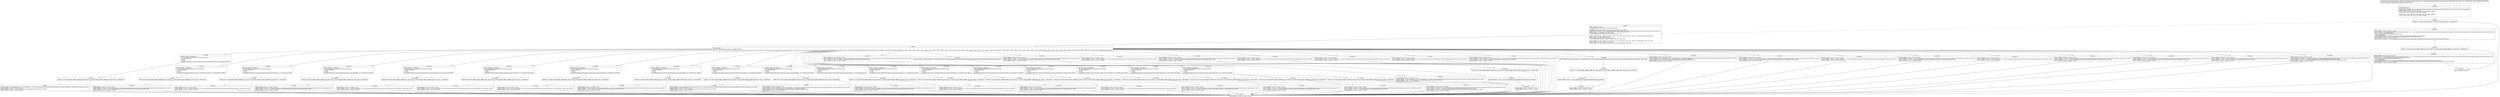 digraph "CFG forcom.google.android.gms.internal.measurement.zzgm.hashCode(Ljava\/lang\/Object;)I" {
Node_0 [shape=record,label="{0\:\ 0x0000|MTH_ENTER_BLOCK\l|0x0000: IGET  (r0 I:int[]) = (r8 I:com.google.android.gms.internal.measurement.zzgm) com.google.android.gms.internal.measurement.zzgm.zzakj int[] \l0x0002: ARRAY_LENGTH  (r0 I:int) = (r0 I:?[]) \l0x0003: CONST  (r1 I:?[int, float, boolean, short, byte, char, OBJECT, ARRAY]) = \l  (0 ?[int, float, boolean, short, byte, char, OBJECT, ARRAY])\l \l0x0004: CONST  (r2 I:?[int, float, boolean, short, byte, char, OBJECT, ARRAY]) = \l  (0 ?[int, float, boolean, short, byte, char, OBJECT, ARRAY])\l \l}"];
Node_1 [shape=record,label="{1\:\ 0x0005|0x0005: IF  (r1 I:?[int, byte, short, char]) \>= (r0 I:?[int, byte, short, char])  \-\> B:86:0x0253 \l}"];
Node_2 [shape=record,label="{2\:\ 0x0007|0x0007: INVOKE  (r3 I:int) = \l  (r8 I:com.google.android.gms.internal.measurement.zzgm)\l  (r1 I:int)\l com.google.android.gms.internal.measurement.zzgm.zzca(int):int type: DIRECT \l0x000b: IGET  (r4 I:int[]) = (r8 I:com.google.android.gms.internal.measurement.zzgm) com.google.android.gms.internal.measurement.zzgm.zzakj int[] \l0x000d: AGET  (r4 I:?[int, float]) = (r4 I:?[int, float][]), (r1 I:?[int, short, byte, char]) \l0x000f: CONST  (r5 I:?[int, float, short, byte, char]) = \l  (1048575(0xfffff, float:1.469367E\-39) ?[int, float, short, byte, char])\l \l0x0012: ARITH  (r5 I:?[int, boolean, short, byte, char]) = (r5 I:?[int, boolean, short, byte, char]) & (r3 I:?[int, boolean, short, byte, char]) \l0x0013: CAST  (r5 I:long) = (long) (r5 I:int) \l0x0014: CONST  (r7 I:?[int, float, short, byte, char]) = \l  (267386880(0xff00000, float:2.3665827E\-29) ?[int, float, short, byte, char])\l \l0x0016: ARITH  (r3 I:?[int, boolean, short, byte, char]) = (r3 I:?[int, boolean, short, byte, char]) & (r7 I:?[int, boolean, short, byte, char]) \l0x0017: ARITH  (r3 I:int) = (r3 I:int) \>\>\> (20 int) \l0x0019: CONST  (r7 I:?[int, float, short, byte, char]) = (37 ?[int, float, short, byte, char]) \l}"];
Node_3 [shape=record,label="{3\:\ 0x001b|0x001b: SWITCH  \l  (r3 I:?[int, float, boolean, short, byte, char, OBJECT, ARRAY])\l k:[0, 1, 2, 3, 4, 5, 6, 7, 8, 9, 10, 11, 12, 13, 14, 15, 16, 17, 18, 19, 20, 21, 22, 23, 24, 25, 26, 27, 28, 29, 30, 31, 32, 33, 34, 35, 36, 37, 38, 39, 40, 41, 42, 43, 44, 45, 46, 47, 48, 49, 50, 51, 52, 53, 54, 55, 56, 57, 58, 59, 60, 61, 62, 63, 64, 65, 66, 67, 68] t:[0x0240, 0x0234, 0x0228, 0x021c, 0x0214, 0x0208, 0x0200, 0x01f4, 0x01e6, 0x01d8, 0x01cb, 0x01c2, 0x01b9, 0x01b0, 0x01a3, 0x019a, 0x018d, 0x017e, 0x0171, 0x0171, 0x0171, 0x0171, 0x0171, 0x0171, 0x0171, 0x0171, 0x0171, 0x0171, 0x0171, 0x0171, 0x0171, 0x0171, 0x0171, 0x0171, 0x0171, 0x0171, 0x0171, 0x0171, 0x0171, 0x0171, 0x0171, 0x0171, 0x0171, 0x0171, 0x0171, 0x0171, 0x0171, 0x0171, 0x0171, 0x0171, 0x0164, 0x014d, 0x013a, 0x0127, 0x0114, 0x0105, 0x00f2, 0x00e3, 0x00d0, 0x00bb, 0x00a8, 0x0095, 0x0086, 0x0077, 0x0068, 0x0055, 0x0046, 0x0033, 0x0020] \l}"];
Node_5 [shape=record,label="{5\:\ 0x0020|0x0020: INVOKE  (r3 I:boolean) = \l  (r8 I:com.google.android.gms.internal.measurement.zzgm)\l  (r9 I:java.lang.Object)\l  (r4 I:int)\l  (r1 I:int)\l com.google.android.gms.internal.measurement.zzgm.zza(java.lang.Object, int, int):boolean type: DIRECT \l}"];
Node_6 [shape=record,label="{6\:\ 0x0024|0x0024: IF  (r3 I:?[int, boolean, OBJECT, ARRAY, byte, short, char]) == (0 ?[int, boolean, OBJECT, ARRAY, byte, short, char])  \-\> B:85:0x024f \l}"];
Node_7 [shape=record,label="{7\:\ 0x0026|0x0026: INVOKE  (r3 I:java.lang.Object) = (r9 I:java.lang.Object), (r5 I:long) com.google.android.gms.internal.measurement.zzhv.zzp(java.lang.Object, long):java.lang.Object type: STATIC \l0x002a: ARITH  (r2 I:int) = (r2 I:int) * (53 int) \l0x002c: INVOKE  (r3 I:int) = (r3 I:java.lang.Object) java.lang.Object.hashCode():int type: VIRTUAL \l0x0030: ARITH  (r2 I:int) = (r2 I:int) + (r3 I:int) \l}"];
Node_8 [shape=record,label="{8\:\ 0x0033|0x0033: INVOKE  (r3 I:boolean) = \l  (r8 I:com.google.android.gms.internal.measurement.zzgm)\l  (r9 I:java.lang.Object)\l  (r4 I:int)\l  (r1 I:int)\l com.google.android.gms.internal.measurement.zzgm.zza(java.lang.Object, int, int):boolean type: DIRECT \l}"];
Node_9 [shape=record,label="{9\:\ 0x0037|0x0037: IF  (r3 I:?[int, boolean, OBJECT, ARRAY, byte, short, char]) == (0 ?[int, boolean, OBJECT, ARRAY, byte, short, char])  \-\> B:85:0x024f \l}"];
Node_10 [shape=record,label="{10\:\ 0x0039|0x0039: ARITH  (r2 I:int) = (r2 I:int) * (53 int) \l0x003b: INVOKE  (r3 I:long) = (r9 I:java.lang.Object), (r5 I:long) com.google.android.gms.internal.measurement.zzgm.zzi(java.lang.Object, long):long type: STATIC \l0x003f: INVOKE  (r3 I:int) = (r3 I:long) com.google.android.gms.internal.measurement.zzez.zzbx(long):int type: STATIC \l0x0043: ARITH  (r2 I:int) = (r2 I:int) + (r3 I:int) \l}"];
Node_11 [shape=record,label="{11\:\ 0x0046|0x0046: INVOKE  (r3 I:boolean) = \l  (r8 I:com.google.android.gms.internal.measurement.zzgm)\l  (r9 I:java.lang.Object)\l  (r4 I:int)\l  (r1 I:int)\l com.google.android.gms.internal.measurement.zzgm.zza(java.lang.Object, int, int):boolean type: DIRECT \l}"];
Node_12 [shape=record,label="{12\:\ 0x004a|0x004a: IF  (r3 I:?[int, boolean, OBJECT, ARRAY, byte, short, char]) == (0 ?[int, boolean, OBJECT, ARRAY, byte, short, char])  \-\> B:85:0x024f \l}"];
Node_13 [shape=record,label="{13\:\ 0x004c|0x004c: ARITH  (r2 I:int) = (r2 I:int) * (53 int) \l0x004e: INVOKE  (r3 I:int) = (r9 I:java.lang.Object), (r5 I:long) com.google.android.gms.internal.measurement.zzgm.zzh(java.lang.Object, long):int type: STATIC \l0x0052: ARITH  (r2 I:int) = (r2 I:int) + (r3 I:int) \l}"];
Node_14 [shape=record,label="{14\:\ 0x0055|0x0055: INVOKE  (r3 I:boolean) = \l  (r8 I:com.google.android.gms.internal.measurement.zzgm)\l  (r9 I:java.lang.Object)\l  (r4 I:int)\l  (r1 I:int)\l com.google.android.gms.internal.measurement.zzgm.zza(java.lang.Object, int, int):boolean type: DIRECT \l}"];
Node_15 [shape=record,label="{15\:\ 0x0059|0x0059: IF  (r3 I:?[int, boolean, OBJECT, ARRAY, byte, short, char]) == (0 ?[int, boolean, OBJECT, ARRAY, byte, short, char])  \-\> B:85:0x024f \l}"];
Node_16 [shape=record,label="{16\:\ 0x005b|0x005b: ARITH  (r2 I:int) = (r2 I:int) * (53 int) \l0x005d: INVOKE  (r3 I:long) = (r9 I:java.lang.Object), (r5 I:long) com.google.android.gms.internal.measurement.zzgm.zzi(java.lang.Object, long):long type: STATIC \l0x0061: INVOKE  (r3 I:int) = (r3 I:long) com.google.android.gms.internal.measurement.zzez.zzbx(long):int type: STATIC \l0x0065: ARITH  (r2 I:int) = (r2 I:int) + (r3 I:int) \l}"];
Node_17 [shape=record,label="{17\:\ 0x0068|0x0068: INVOKE  (r3 I:boolean) = \l  (r8 I:com.google.android.gms.internal.measurement.zzgm)\l  (r9 I:java.lang.Object)\l  (r4 I:int)\l  (r1 I:int)\l com.google.android.gms.internal.measurement.zzgm.zza(java.lang.Object, int, int):boolean type: DIRECT \l}"];
Node_18 [shape=record,label="{18\:\ 0x006c|0x006c: IF  (r3 I:?[int, boolean, OBJECT, ARRAY, byte, short, char]) == (0 ?[int, boolean, OBJECT, ARRAY, byte, short, char])  \-\> B:85:0x024f \l}"];
Node_19 [shape=record,label="{19\:\ 0x006e|0x006e: ARITH  (r2 I:int) = (r2 I:int) * (53 int) \l0x0070: INVOKE  (r3 I:int) = (r9 I:java.lang.Object), (r5 I:long) com.google.android.gms.internal.measurement.zzgm.zzh(java.lang.Object, long):int type: STATIC \l0x0074: ARITH  (r2 I:int) = (r2 I:int) + (r3 I:int) \l}"];
Node_20 [shape=record,label="{20\:\ 0x0077|0x0077: INVOKE  (r3 I:boolean) = \l  (r8 I:com.google.android.gms.internal.measurement.zzgm)\l  (r9 I:java.lang.Object)\l  (r4 I:int)\l  (r1 I:int)\l com.google.android.gms.internal.measurement.zzgm.zza(java.lang.Object, int, int):boolean type: DIRECT \l}"];
Node_21 [shape=record,label="{21\:\ 0x007b|0x007b: IF  (r3 I:?[int, boolean, OBJECT, ARRAY, byte, short, char]) == (0 ?[int, boolean, OBJECT, ARRAY, byte, short, char])  \-\> B:85:0x024f \l}"];
Node_22 [shape=record,label="{22\:\ 0x007d|0x007d: ARITH  (r2 I:int) = (r2 I:int) * (53 int) \l0x007f: INVOKE  (r3 I:int) = (r9 I:java.lang.Object), (r5 I:long) com.google.android.gms.internal.measurement.zzgm.zzh(java.lang.Object, long):int type: STATIC \l0x0083: ARITH  (r2 I:int) = (r2 I:int) + (r3 I:int) \l}"];
Node_23 [shape=record,label="{23\:\ 0x0086|0x0086: INVOKE  (r3 I:boolean) = \l  (r8 I:com.google.android.gms.internal.measurement.zzgm)\l  (r9 I:java.lang.Object)\l  (r4 I:int)\l  (r1 I:int)\l com.google.android.gms.internal.measurement.zzgm.zza(java.lang.Object, int, int):boolean type: DIRECT \l}"];
Node_24 [shape=record,label="{24\:\ 0x008a|0x008a: IF  (r3 I:?[int, boolean, OBJECT, ARRAY, byte, short, char]) == (0 ?[int, boolean, OBJECT, ARRAY, byte, short, char])  \-\> B:85:0x024f \l}"];
Node_25 [shape=record,label="{25\:\ 0x008c|0x008c: ARITH  (r2 I:int) = (r2 I:int) * (53 int) \l0x008e: INVOKE  (r3 I:int) = (r9 I:java.lang.Object), (r5 I:long) com.google.android.gms.internal.measurement.zzgm.zzh(java.lang.Object, long):int type: STATIC \l0x0092: ARITH  (r2 I:int) = (r2 I:int) + (r3 I:int) \l}"];
Node_26 [shape=record,label="{26\:\ 0x0095|0x0095: INVOKE  (r3 I:boolean) = \l  (r8 I:com.google.android.gms.internal.measurement.zzgm)\l  (r9 I:java.lang.Object)\l  (r4 I:int)\l  (r1 I:int)\l com.google.android.gms.internal.measurement.zzgm.zza(java.lang.Object, int, int):boolean type: DIRECT \l}"];
Node_27 [shape=record,label="{27\:\ 0x0099|0x0099: IF  (r3 I:?[int, boolean, OBJECT, ARRAY, byte, short, char]) == (0 ?[int, boolean, OBJECT, ARRAY, byte, short, char])  \-\> B:85:0x024f \l}"];
Node_28 [shape=record,label="{28\:\ 0x009b|0x009b: ARITH  (r2 I:int) = (r2 I:int) * (53 int) \l0x009d: INVOKE  (r3 I:java.lang.Object) = (r9 I:java.lang.Object), (r5 I:long) com.google.android.gms.internal.measurement.zzhv.zzp(java.lang.Object, long):java.lang.Object type: STATIC \l0x00a1: INVOKE  (r3 I:int) = (r3 I:java.lang.Object) java.lang.Object.hashCode():int type: VIRTUAL \l0x00a5: ARITH  (r2 I:int) = (r2 I:int) + (r3 I:int) \l}"];
Node_29 [shape=record,label="{29\:\ 0x00a8|0x00a8: INVOKE  (r3 I:boolean) = \l  (r8 I:com.google.android.gms.internal.measurement.zzgm)\l  (r9 I:java.lang.Object)\l  (r4 I:int)\l  (r1 I:int)\l com.google.android.gms.internal.measurement.zzgm.zza(java.lang.Object, int, int):boolean type: DIRECT \l}"];
Node_30 [shape=record,label="{30\:\ 0x00ac|0x00ac: IF  (r3 I:?[int, boolean, OBJECT, ARRAY, byte, short, char]) == (0 ?[int, boolean, OBJECT, ARRAY, byte, short, char])  \-\> B:85:0x024f \l}"];
Node_31 [shape=record,label="{31\:\ 0x00ae|0x00ae: INVOKE  (r3 I:java.lang.Object) = (r9 I:java.lang.Object), (r5 I:long) com.google.android.gms.internal.measurement.zzhv.zzp(java.lang.Object, long):java.lang.Object type: STATIC \l0x00b2: ARITH  (r2 I:int) = (r2 I:int) * (53 int) \l0x00b4: INVOKE  (r3 I:int) = (r3 I:java.lang.Object) java.lang.Object.hashCode():int type: VIRTUAL \l0x00b8: ARITH  (r2 I:int) = (r2 I:int) + (r3 I:int) \l}"];
Node_32 [shape=record,label="{32\:\ 0x00bb|0x00bb: INVOKE  (r3 I:boolean) = \l  (r8 I:com.google.android.gms.internal.measurement.zzgm)\l  (r9 I:java.lang.Object)\l  (r4 I:int)\l  (r1 I:int)\l com.google.android.gms.internal.measurement.zzgm.zza(java.lang.Object, int, int):boolean type: DIRECT \l}"];
Node_33 [shape=record,label="{33\:\ 0x00bf|0x00bf: IF  (r3 I:?[int, boolean, OBJECT, ARRAY, byte, short, char]) == (0 ?[int, boolean, OBJECT, ARRAY, byte, short, char])  \-\> B:85:0x024f \l}"];
Node_34 [shape=record,label="{34\:\ 0x00c1|0x00c1: ARITH  (r2 I:int) = (r2 I:int) * (53 int) \l0x00c3: INVOKE  (r3 I:java.lang.Object) = (r9 I:java.lang.Object), (r5 I:long) com.google.android.gms.internal.measurement.zzhv.zzp(java.lang.Object, long):java.lang.Object type: STATIC \l0x00c7: CHECK_CAST  (r3 I:java.lang.String) = (java.lang.String) (r3 I:?[OBJECT, ARRAY]) \l0x00c9: INVOKE  (r3 I:int) = (r3 I:java.lang.String) java.lang.String.hashCode():int type: VIRTUAL \l0x00cd: ARITH  (r2 I:int) = (r2 I:int) + (r3 I:int) \l}"];
Node_35 [shape=record,label="{35\:\ 0x00d0|0x00d0: INVOKE  (r3 I:boolean) = \l  (r8 I:com.google.android.gms.internal.measurement.zzgm)\l  (r9 I:java.lang.Object)\l  (r4 I:int)\l  (r1 I:int)\l com.google.android.gms.internal.measurement.zzgm.zza(java.lang.Object, int, int):boolean type: DIRECT \l}"];
Node_36 [shape=record,label="{36\:\ 0x00d4|0x00d4: IF  (r3 I:?[int, boolean, OBJECT, ARRAY, byte, short, char]) == (0 ?[int, boolean, OBJECT, ARRAY, byte, short, char])  \-\> B:85:0x024f \l}"];
Node_37 [shape=record,label="{37\:\ 0x00d6|0x00d6: ARITH  (r2 I:int) = (r2 I:int) * (53 int) \l0x00d8: INVOKE  (r3 I:boolean) = (r9 I:java.lang.Object), (r5 I:long) com.google.android.gms.internal.measurement.zzgm.zzj(java.lang.Object, long):boolean type: STATIC \l0x00dc: INVOKE  (r3 I:int) = (r3 I:boolean) com.google.android.gms.internal.measurement.zzez.zzs(boolean):int type: STATIC \l0x00e0: ARITH  (r2 I:int) = (r2 I:int) + (r3 I:int) \l}"];
Node_38 [shape=record,label="{38\:\ 0x00e3|0x00e3: INVOKE  (r3 I:boolean) = \l  (r8 I:com.google.android.gms.internal.measurement.zzgm)\l  (r9 I:java.lang.Object)\l  (r4 I:int)\l  (r1 I:int)\l com.google.android.gms.internal.measurement.zzgm.zza(java.lang.Object, int, int):boolean type: DIRECT \l}"];
Node_39 [shape=record,label="{39\:\ 0x00e7|0x00e7: IF  (r3 I:?[int, boolean, OBJECT, ARRAY, byte, short, char]) == (0 ?[int, boolean, OBJECT, ARRAY, byte, short, char])  \-\> B:85:0x024f \l}"];
Node_40 [shape=record,label="{40\:\ 0x00e9|0x00e9: ARITH  (r2 I:int) = (r2 I:int) * (53 int) \l0x00eb: INVOKE  (r3 I:int) = (r9 I:java.lang.Object), (r5 I:long) com.google.android.gms.internal.measurement.zzgm.zzh(java.lang.Object, long):int type: STATIC \l0x00ef: ARITH  (r2 I:int) = (r2 I:int) + (r3 I:int) \l}"];
Node_41 [shape=record,label="{41\:\ 0x00f2|0x00f2: INVOKE  (r3 I:boolean) = \l  (r8 I:com.google.android.gms.internal.measurement.zzgm)\l  (r9 I:java.lang.Object)\l  (r4 I:int)\l  (r1 I:int)\l com.google.android.gms.internal.measurement.zzgm.zza(java.lang.Object, int, int):boolean type: DIRECT \l}"];
Node_42 [shape=record,label="{42\:\ 0x00f6|0x00f6: IF  (r3 I:?[int, boolean, OBJECT, ARRAY, byte, short, char]) == (0 ?[int, boolean, OBJECT, ARRAY, byte, short, char])  \-\> B:85:0x024f \l}"];
Node_43 [shape=record,label="{43\:\ 0x00f8|0x00f8: ARITH  (r2 I:int) = (r2 I:int) * (53 int) \l0x00fa: INVOKE  (r3 I:long) = (r9 I:java.lang.Object), (r5 I:long) com.google.android.gms.internal.measurement.zzgm.zzi(java.lang.Object, long):long type: STATIC \l0x00fe: INVOKE  (r3 I:int) = (r3 I:long) com.google.android.gms.internal.measurement.zzez.zzbx(long):int type: STATIC \l0x0102: ARITH  (r2 I:int) = (r2 I:int) + (r3 I:int) \l}"];
Node_44 [shape=record,label="{44\:\ 0x0105|0x0105: INVOKE  (r3 I:boolean) = \l  (r8 I:com.google.android.gms.internal.measurement.zzgm)\l  (r9 I:java.lang.Object)\l  (r4 I:int)\l  (r1 I:int)\l com.google.android.gms.internal.measurement.zzgm.zza(java.lang.Object, int, int):boolean type: DIRECT \l}"];
Node_45 [shape=record,label="{45\:\ 0x0109|0x0109: IF  (r3 I:?[int, boolean, OBJECT, ARRAY, byte, short, char]) == (0 ?[int, boolean, OBJECT, ARRAY, byte, short, char])  \-\> B:85:0x024f \l}"];
Node_46 [shape=record,label="{46\:\ 0x010b|0x010b: ARITH  (r2 I:int) = (r2 I:int) * (53 int) \l0x010d: INVOKE  (r3 I:int) = (r9 I:java.lang.Object), (r5 I:long) com.google.android.gms.internal.measurement.zzgm.zzh(java.lang.Object, long):int type: STATIC \l0x0111: ARITH  (r2 I:int) = (r2 I:int) + (r3 I:int) \l}"];
Node_47 [shape=record,label="{47\:\ 0x0114|0x0114: INVOKE  (r3 I:boolean) = \l  (r8 I:com.google.android.gms.internal.measurement.zzgm)\l  (r9 I:java.lang.Object)\l  (r4 I:int)\l  (r1 I:int)\l com.google.android.gms.internal.measurement.zzgm.zza(java.lang.Object, int, int):boolean type: DIRECT \l}"];
Node_48 [shape=record,label="{48\:\ 0x0118|0x0118: IF  (r3 I:?[int, boolean, OBJECT, ARRAY, byte, short, char]) == (0 ?[int, boolean, OBJECT, ARRAY, byte, short, char])  \-\> B:85:0x024f \l}"];
Node_49 [shape=record,label="{49\:\ 0x011a|0x011a: ARITH  (r2 I:int) = (r2 I:int) * (53 int) \l0x011c: INVOKE  (r3 I:long) = (r9 I:java.lang.Object), (r5 I:long) com.google.android.gms.internal.measurement.zzgm.zzi(java.lang.Object, long):long type: STATIC \l0x0120: INVOKE  (r3 I:int) = (r3 I:long) com.google.android.gms.internal.measurement.zzez.zzbx(long):int type: STATIC \l0x0124: ARITH  (r2 I:int) = (r2 I:int) + (r3 I:int) \l}"];
Node_50 [shape=record,label="{50\:\ 0x0127|0x0127: INVOKE  (r3 I:boolean) = \l  (r8 I:com.google.android.gms.internal.measurement.zzgm)\l  (r9 I:java.lang.Object)\l  (r4 I:int)\l  (r1 I:int)\l com.google.android.gms.internal.measurement.zzgm.zza(java.lang.Object, int, int):boolean type: DIRECT \l}"];
Node_51 [shape=record,label="{51\:\ 0x012b|0x012b: IF  (r3 I:?[int, boolean, OBJECT, ARRAY, byte, short, char]) == (0 ?[int, boolean, OBJECT, ARRAY, byte, short, char])  \-\> B:85:0x024f \l}"];
Node_52 [shape=record,label="{52\:\ 0x012d|0x012d: ARITH  (r2 I:int) = (r2 I:int) * (53 int) \l0x012f: INVOKE  (r3 I:long) = (r9 I:java.lang.Object), (r5 I:long) com.google.android.gms.internal.measurement.zzgm.zzi(java.lang.Object, long):long type: STATIC \l0x0133: INVOKE  (r3 I:int) = (r3 I:long) com.google.android.gms.internal.measurement.zzez.zzbx(long):int type: STATIC \l0x0137: ARITH  (r2 I:int) = (r2 I:int) + (r3 I:int) \l}"];
Node_53 [shape=record,label="{53\:\ 0x013a|0x013a: INVOKE  (r3 I:boolean) = \l  (r8 I:com.google.android.gms.internal.measurement.zzgm)\l  (r9 I:java.lang.Object)\l  (r4 I:int)\l  (r1 I:int)\l com.google.android.gms.internal.measurement.zzgm.zza(java.lang.Object, int, int):boolean type: DIRECT \l}"];
Node_54 [shape=record,label="{54\:\ 0x013e|0x013e: IF  (r3 I:?[int, boolean, OBJECT, ARRAY, byte, short, char]) == (0 ?[int, boolean, OBJECT, ARRAY, byte, short, char])  \-\> B:85:0x024f \l}"];
Node_55 [shape=record,label="{55\:\ 0x0140|0x0140: ARITH  (r2 I:int) = (r2 I:int) * (53 int) \l0x0142: INVOKE  (r3 I:float) = (r9 I:java.lang.Object), (r5 I:long) com.google.android.gms.internal.measurement.zzgm.zzg(java.lang.Object, long):float type: STATIC \l0x0146: INVOKE  (r3 I:int) = (r3 I:float) java.lang.Float.floatToIntBits(float):int type: STATIC \l0x014a: ARITH  (r2 I:int) = (r2 I:int) + (r3 I:int) \l}"];
Node_56 [shape=record,label="{56\:\ 0x014d|0x014d: INVOKE  (r3 I:boolean) = \l  (r8 I:com.google.android.gms.internal.measurement.zzgm)\l  (r9 I:java.lang.Object)\l  (r4 I:int)\l  (r1 I:int)\l com.google.android.gms.internal.measurement.zzgm.zza(java.lang.Object, int, int):boolean type: DIRECT \l}"];
Node_57 [shape=record,label="{57\:\ 0x0151|0x0151: IF  (r3 I:?[int, boolean, OBJECT, ARRAY, byte, short, char]) == (0 ?[int, boolean, OBJECT, ARRAY, byte, short, char])  \-\> B:85:0x024f \l}"];
Node_58 [shape=record,label="{58\:\ 0x0153|0x0153: ARITH  (r2 I:int) = (r2 I:int) * (53 int) \l0x0155: INVOKE  (r3 I:double) = (r9 I:java.lang.Object), (r5 I:long) com.google.android.gms.internal.measurement.zzgm.zzf(java.lang.Object, long):double type: STATIC \l0x0159: INVOKE  (r3 I:long) = (r3 I:double) java.lang.Double.doubleToLongBits(double):long type: STATIC \l0x015d: INVOKE  (r3 I:int) = (r3 I:long) com.google.android.gms.internal.measurement.zzez.zzbx(long):int type: STATIC \l0x0161: ARITH  (r2 I:int) = (r2 I:int) + (r3 I:int) \l}"];
Node_59 [shape=record,label="{59\:\ 0x0164|0x0164: ARITH  (r2 I:int) = (r2 I:int) * (53 int) \l0x0166: INVOKE  (r3 I:java.lang.Object) = (r9 I:java.lang.Object), (r5 I:long) com.google.android.gms.internal.measurement.zzhv.zzp(java.lang.Object, long):java.lang.Object type: STATIC \l0x016a: INVOKE  (r3 I:int) = (r3 I:java.lang.Object) java.lang.Object.hashCode():int type: VIRTUAL \l0x016e: ARITH  (r2 I:int) = (r2 I:int) + (r3 I:int) \l}"];
Node_60 [shape=record,label="{60\:\ 0x0171|0x0171: ARITH  (r2 I:int) = (r2 I:int) * (53 int) \l0x0173: INVOKE  (r3 I:java.lang.Object) = (r9 I:java.lang.Object), (r5 I:long) com.google.android.gms.internal.measurement.zzhv.zzp(java.lang.Object, long):java.lang.Object type: STATIC \l0x0177: INVOKE  (r3 I:int) = (r3 I:java.lang.Object) java.lang.Object.hashCode():int type: VIRTUAL \l0x017b: ARITH  (r2 I:int) = (r2 I:int) + (r3 I:int) \l}"];
Node_61 [shape=record,label="{61\:\ 0x017e|0x017e: INVOKE  (r3 I:java.lang.Object) = (r9 I:java.lang.Object), (r5 I:long) com.google.android.gms.internal.measurement.zzhv.zzp(java.lang.Object, long):java.lang.Object type: STATIC \l}"];
Node_62 [shape=record,label="{62\:\ 0x0182|0x0182: IF  (r3 I:?[int, boolean, OBJECT, ARRAY, byte, short, char]) == (0 ?[int, boolean, OBJECT, ARRAY, byte, short, char])  \-\> B:64:0x0188 \l}"];
Node_63 [shape=record,label="{63\:\ 0x0184|0x0184: INVOKE  (r7 I:int) = (r3 I:java.lang.Object) java.lang.Object.hashCode():int type: VIRTUAL \l}"];
Node_64 [shape=record,label="{64\:\ 0x0188|0x0188: ARITH  (r2 I:int) = (r2 I:int) * (53 int) \l0x018a: ARITH  (r2 I:int) = (r2 I:int) + (r7 I:int) \l}"];
Node_65 [shape=record,label="{65\:\ 0x018d|0x018d: ARITH  (r2 I:int) = (r2 I:int) * (53 int) \l0x018f: INVOKE  (r3 I:long) = (r9 I:java.lang.Object), (r5 I:long) com.google.android.gms.internal.measurement.zzhv.zzl(java.lang.Object, long):long type: STATIC \l0x0193: INVOKE  (r3 I:int) = (r3 I:long) com.google.android.gms.internal.measurement.zzez.zzbx(long):int type: STATIC \l0x0197: ARITH  (r2 I:int) = (r2 I:int) + (r3 I:int) \l}"];
Node_66 [shape=record,label="{66\:\ 0x019a|0x019a: ARITH  (r2 I:int) = (r2 I:int) * (53 int) \l0x019c: INVOKE  (r3 I:int) = (r9 I:java.lang.Object), (r5 I:long) com.google.android.gms.internal.measurement.zzhv.zzk(java.lang.Object, long):int type: STATIC \l0x01a0: ARITH  (r2 I:int) = (r2 I:int) + (r3 I:int) \l}"];
Node_67 [shape=record,label="{67\:\ 0x01a3|0x01a3: ARITH  (r2 I:int) = (r2 I:int) * (53 int) \l0x01a5: INVOKE  (r3 I:long) = (r9 I:java.lang.Object), (r5 I:long) com.google.android.gms.internal.measurement.zzhv.zzl(java.lang.Object, long):long type: STATIC \l0x01a9: INVOKE  (r3 I:int) = (r3 I:long) com.google.android.gms.internal.measurement.zzez.zzbx(long):int type: STATIC \l0x01ad: ARITH  (r2 I:int) = (r2 I:int) + (r3 I:int) \l}"];
Node_68 [shape=record,label="{68\:\ 0x01b0|0x01b0: ARITH  (r2 I:int) = (r2 I:int) * (53 int) \l0x01b2: INVOKE  (r3 I:int) = (r9 I:java.lang.Object), (r5 I:long) com.google.android.gms.internal.measurement.zzhv.zzk(java.lang.Object, long):int type: STATIC \l0x01b6: ARITH  (r2 I:int) = (r2 I:int) + (r3 I:int) \l}"];
Node_69 [shape=record,label="{69\:\ 0x01b9|0x01b9: ARITH  (r2 I:int) = (r2 I:int) * (53 int) \l0x01bb: INVOKE  (r3 I:int) = (r9 I:java.lang.Object), (r5 I:long) com.google.android.gms.internal.measurement.zzhv.zzk(java.lang.Object, long):int type: STATIC \l0x01bf: ARITH  (r2 I:int) = (r2 I:int) + (r3 I:int) \l}"];
Node_70 [shape=record,label="{70\:\ 0x01c2|0x01c2: ARITH  (r2 I:int) = (r2 I:int) * (53 int) \l0x01c4: INVOKE  (r3 I:int) = (r9 I:java.lang.Object), (r5 I:long) com.google.android.gms.internal.measurement.zzhv.zzk(java.lang.Object, long):int type: STATIC \l0x01c8: ARITH  (r2 I:int) = (r2 I:int) + (r3 I:int) \l}"];
Node_71 [shape=record,label="{71\:\ 0x01cb|0x01cb: ARITH  (r2 I:int) = (r2 I:int) * (53 int) \l0x01cd: INVOKE  (r3 I:java.lang.Object) = (r9 I:java.lang.Object), (r5 I:long) com.google.android.gms.internal.measurement.zzhv.zzp(java.lang.Object, long):java.lang.Object type: STATIC \l0x01d1: INVOKE  (r3 I:int) = (r3 I:java.lang.Object) java.lang.Object.hashCode():int type: VIRTUAL \l0x01d5: ARITH  (r2 I:int) = (r2 I:int) + (r3 I:int) \l}"];
Node_72 [shape=record,label="{72\:\ 0x01d8|0x01d8: INVOKE  (r3 I:java.lang.Object) = (r9 I:java.lang.Object), (r5 I:long) com.google.android.gms.internal.measurement.zzhv.zzp(java.lang.Object, long):java.lang.Object type: STATIC \l}"];
Node_73 [shape=record,label="{73\:\ 0x01dc|0x01dc: IF  (r3 I:?[int, boolean, OBJECT, ARRAY, byte, short, char]) == (0 ?[int, boolean, OBJECT, ARRAY, byte, short, char])  \-\> B:75:0x01e2 \l}"];
Node_74 [shape=record,label="{74\:\ 0x01de|0x01de: INVOKE  (r7 I:int) = (r3 I:java.lang.Object) java.lang.Object.hashCode():int type: VIRTUAL \l}"];
Node_75 [shape=record,label="{75\:\ 0x01e2|0x01e2: ARITH  (r2 I:int) = (r2 I:int) * (53 int) \l0x01e4: ARITH  (r2 I:int) = (r2 I:int) + (r7 I:int) \l}"];
Node_76 [shape=record,label="{76\:\ 0x01e6|0x01e6: ARITH  (r2 I:int) = (r2 I:int) * (53 int) \l0x01e8: INVOKE  (r3 I:java.lang.Object) = (r9 I:java.lang.Object), (r5 I:long) com.google.android.gms.internal.measurement.zzhv.zzp(java.lang.Object, long):java.lang.Object type: STATIC \l0x01ec: CHECK_CAST  (r3 I:java.lang.String) = (java.lang.String) (r3 I:?[OBJECT, ARRAY]) \l0x01ee: INVOKE  (r3 I:int) = (r3 I:java.lang.String) java.lang.String.hashCode():int type: VIRTUAL \l0x01f2: ARITH  (r2 I:int) = (r2 I:int) + (r3 I:int) \l}"];
Node_77 [shape=record,label="{77\:\ 0x01f4|0x01f4: ARITH  (r2 I:int) = (r2 I:int) * (53 int) \l0x01f6: INVOKE  (r3 I:boolean) = (r9 I:java.lang.Object), (r5 I:long) com.google.android.gms.internal.measurement.zzhv.zzm(java.lang.Object, long):boolean type: STATIC \l0x01fa: INVOKE  (r3 I:int) = (r3 I:boolean) com.google.android.gms.internal.measurement.zzez.zzs(boolean):int type: STATIC \l0x01fe: ARITH  (r2 I:int) = (r2 I:int) + (r3 I:int) \l}"];
Node_78 [shape=record,label="{78\:\ 0x0200|0x0200: ARITH  (r2 I:int) = (r2 I:int) * (53 int) \l0x0202: INVOKE  (r3 I:int) = (r9 I:java.lang.Object), (r5 I:long) com.google.android.gms.internal.measurement.zzhv.zzk(java.lang.Object, long):int type: STATIC \l0x0206: ARITH  (r2 I:int) = (r2 I:int) + (r3 I:int) \l}"];
Node_79 [shape=record,label="{79\:\ 0x0208|0x0208: ARITH  (r2 I:int) = (r2 I:int) * (53 int) \l0x020a: INVOKE  (r3 I:long) = (r9 I:java.lang.Object), (r5 I:long) com.google.android.gms.internal.measurement.zzhv.zzl(java.lang.Object, long):long type: STATIC \l0x020e: INVOKE  (r3 I:int) = (r3 I:long) com.google.android.gms.internal.measurement.zzez.zzbx(long):int type: STATIC \l0x0212: ARITH  (r2 I:int) = (r2 I:int) + (r3 I:int) \l}"];
Node_80 [shape=record,label="{80\:\ 0x0214|0x0214: ARITH  (r2 I:int) = (r2 I:int) * (53 int) \l0x0216: INVOKE  (r3 I:int) = (r9 I:java.lang.Object), (r5 I:long) com.google.android.gms.internal.measurement.zzhv.zzk(java.lang.Object, long):int type: STATIC \l0x021a: ARITH  (r2 I:int) = (r2 I:int) + (r3 I:int) \l}"];
Node_81 [shape=record,label="{81\:\ 0x021c|0x021c: ARITH  (r2 I:int) = (r2 I:int) * (53 int) \l0x021e: INVOKE  (r3 I:long) = (r9 I:java.lang.Object), (r5 I:long) com.google.android.gms.internal.measurement.zzhv.zzl(java.lang.Object, long):long type: STATIC \l0x0222: INVOKE  (r3 I:int) = (r3 I:long) com.google.android.gms.internal.measurement.zzez.zzbx(long):int type: STATIC \l0x0226: ARITH  (r2 I:int) = (r2 I:int) + (r3 I:int) \l}"];
Node_82 [shape=record,label="{82\:\ 0x0228|0x0228: ARITH  (r2 I:int) = (r2 I:int) * (53 int) \l0x022a: INVOKE  (r3 I:long) = (r9 I:java.lang.Object), (r5 I:long) com.google.android.gms.internal.measurement.zzhv.zzl(java.lang.Object, long):long type: STATIC \l0x022e: INVOKE  (r3 I:int) = (r3 I:long) com.google.android.gms.internal.measurement.zzez.zzbx(long):int type: STATIC \l0x0232: ARITH  (r2 I:int) = (r2 I:int) + (r3 I:int) \l}"];
Node_83 [shape=record,label="{83\:\ 0x0234|0x0234: ARITH  (r2 I:int) = (r2 I:int) * (53 int) \l0x0236: INVOKE  (r3 I:float) = (r9 I:java.lang.Object), (r5 I:long) com.google.android.gms.internal.measurement.zzhv.zzn(java.lang.Object, long):float type: STATIC \l0x023a: INVOKE  (r3 I:int) = (r3 I:float) java.lang.Float.floatToIntBits(float):int type: STATIC \l0x023e: ARITH  (r2 I:int) = (r2 I:int) + (r3 I:int) \l}"];
Node_84 [shape=record,label="{84\:\ 0x0240|0x0240: ARITH  (r2 I:int) = (r2 I:int) * (53 int) \l0x0242: INVOKE  (r3 I:double) = (r9 I:java.lang.Object), (r5 I:long) com.google.android.gms.internal.measurement.zzhv.zzo(java.lang.Object, long):double type: STATIC \l0x0246: INVOKE  (r3 I:long) = (r3 I:double) java.lang.Double.doubleToLongBits(double):long type: STATIC \l0x024a: INVOKE  (r3 I:int) = (r3 I:long) com.google.android.gms.internal.measurement.zzez.zzbx(long):int type: STATIC \l0x024e: ARITH  (r2 I:int) = (r2 I:int) + (r3 I:int) \l}"];
Node_85 [shape=record,label="{85\:\ 0x024f|0x024f: ARITH  (r1 I:int) = (r1 I:int) + (3 int) \l}"];
Node_86 [shape=record,label="{86\:\ 0x0253|0x0253: ARITH  (r2 I:int) = (r2 I:int) * (53 int) \l0x0255: IGET  (r0 I:com.google.android.gms.internal.measurement.zzhp\<?, ?\>) = (r8 I:com.google.android.gms.internal.measurement.zzgm) com.google.android.gms.internal.measurement.zzgm.zzakx com.google.android.gms.internal.measurement.zzhp \l0x0257: INVOKE  (r0 I:java.lang.Object) = \l  (r0 I:com.google.android.gms.internal.measurement.zzhp)\l  (r9 I:java.lang.Object)\l com.google.android.gms.internal.measurement.zzhp.zzx(java.lang.Object):java.lang.Object type: VIRTUAL \l0x025b: INVOKE  (r0 I:int) = (r0 I:java.lang.Object) java.lang.Object.hashCode():int type: VIRTUAL \l0x025f: ARITH  (r2 I:int) = (r2 I:int) + (r0 I:int) \l0x0260: IGET  (r0 I:boolean) = (r8 I:com.google.android.gms.internal.measurement.zzgm) com.google.android.gms.internal.measurement.zzgm.zzako boolean \l}"];
Node_87 [shape=record,label="{87\:\ 0x0262|0x0262: IF  (r0 I:?[int, boolean, OBJECT, ARRAY, byte, short, char]) == (0 ?[int, boolean, OBJECT, ARRAY, byte, short, char])  \-\> B:89:0x0271 \l}"];
Node_88 [shape=record,label="{88\:\ 0x0264|0x0264: ARITH  (r2 I:int) = (r2 I:int) * (53 int) \l0x0266: IGET  (r0 I:com.google.android.gms.internal.measurement.zzen\<?\>) = (r8 I:com.google.android.gms.internal.measurement.zzgm) com.google.android.gms.internal.measurement.zzgm.zzaky com.google.android.gms.internal.measurement.zzen \l0x0268: INVOKE  (r9 I:com.google.android.gms.internal.measurement.zzeo) = \l  (r0 I:com.google.android.gms.internal.measurement.zzen)\l  (r9 I:java.lang.Object)\l com.google.android.gms.internal.measurement.zzen.zzh(java.lang.Object):com.google.android.gms.internal.measurement.zzeo type: VIRTUAL \l0x026c: INVOKE  (r9 I:int) = (r9 I:com.google.android.gms.internal.measurement.zzeo) com.google.android.gms.internal.measurement.zzeo.hashCode():int type: VIRTUAL \l0x0270: ARITH  (r2 I:int) = (r2 I:int) + (r9 I:int) \l}"];
Node_89 [shape=record,label="{89\:\ 0x0271|0x0271: RETURN  (r2 I:int) \l}"];
MethodNode[shape=record,label="{public final int com.google.android.gms.internal.measurement.zzgm.hashCode((r8 'this' I:com.google.android.gms.internal.measurement.zzgm A[IMMUTABLE_TYPE, THIS]), (r9 I:T A[IMMUTABLE_TYPE, METHOD_ARGUMENT]))  | Annotation[SYSTEM, dalvik.annotation.Signature, \{value=[(TT;)I]\}]\l}"];
MethodNode -> Node_0;
Node_0 -> Node_1;
Node_1 -> Node_2[style=dashed];
Node_1 -> Node_86;
Node_2 -> Node_3;
Node_3 -> Node_5;
Node_3 -> Node_8;
Node_3 -> Node_11;
Node_3 -> Node_14;
Node_3 -> Node_17;
Node_3 -> Node_20;
Node_3 -> Node_23;
Node_3 -> Node_26;
Node_3 -> Node_29;
Node_3 -> Node_32;
Node_3 -> Node_35;
Node_3 -> Node_38;
Node_3 -> Node_41;
Node_3 -> Node_44;
Node_3 -> Node_47;
Node_3 -> Node_50;
Node_3 -> Node_53;
Node_3 -> Node_56;
Node_3 -> Node_59;
Node_3 -> Node_60;
Node_3 -> Node_61;
Node_3 -> Node_65;
Node_3 -> Node_66;
Node_3 -> Node_67;
Node_3 -> Node_68;
Node_3 -> Node_69;
Node_3 -> Node_70;
Node_3 -> Node_71;
Node_3 -> Node_72;
Node_3 -> Node_76;
Node_3 -> Node_77;
Node_3 -> Node_78;
Node_3 -> Node_79;
Node_3 -> Node_80;
Node_3 -> Node_81;
Node_3 -> Node_82;
Node_3 -> Node_83;
Node_3 -> Node_84;
Node_3 -> Node_85;
Node_5 -> Node_6;
Node_6 -> Node_7[style=dashed];
Node_6 -> Node_85;
Node_7 -> Node_85;
Node_8 -> Node_9;
Node_9 -> Node_10[style=dashed];
Node_9 -> Node_85;
Node_10 -> Node_85;
Node_11 -> Node_12;
Node_12 -> Node_13[style=dashed];
Node_12 -> Node_85;
Node_13 -> Node_85;
Node_14 -> Node_15;
Node_15 -> Node_16[style=dashed];
Node_15 -> Node_85;
Node_16 -> Node_85;
Node_17 -> Node_18;
Node_18 -> Node_19[style=dashed];
Node_18 -> Node_85;
Node_19 -> Node_85;
Node_20 -> Node_21;
Node_21 -> Node_22[style=dashed];
Node_21 -> Node_85;
Node_22 -> Node_85;
Node_23 -> Node_24;
Node_24 -> Node_25[style=dashed];
Node_24 -> Node_85;
Node_25 -> Node_85;
Node_26 -> Node_27;
Node_27 -> Node_28[style=dashed];
Node_27 -> Node_85;
Node_28 -> Node_85;
Node_29 -> Node_30;
Node_30 -> Node_31[style=dashed];
Node_30 -> Node_85;
Node_31 -> Node_85;
Node_32 -> Node_33;
Node_33 -> Node_34[style=dashed];
Node_33 -> Node_85;
Node_34 -> Node_85;
Node_35 -> Node_36;
Node_36 -> Node_37[style=dashed];
Node_36 -> Node_85;
Node_37 -> Node_85;
Node_38 -> Node_39;
Node_39 -> Node_40[style=dashed];
Node_39 -> Node_85;
Node_40 -> Node_85;
Node_41 -> Node_42;
Node_42 -> Node_43[style=dashed];
Node_42 -> Node_85;
Node_43 -> Node_85;
Node_44 -> Node_45;
Node_45 -> Node_46[style=dashed];
Node_45 -> Node_85;
Node_46 -> Node_85;
Node_47 -> Node_48;
Node_48 -> Node_49[style=dashed];
Node_48 -> Node_85;
Node_49 -> Node_85;
Node_50 -> Node_51;
Node_51 -> Node_52[style=dashed];
Node_51 -> Node_85;
Node_52 -> Node_85;
Node_53 -> Node_54;
Node_54 -> Node_55[style=dashed];
Node_54 -> Node_85;
Node_55 -> Node_85;
Node_56 -> Node_57;
Node_57 -> Node_58[style=dashed];
Node_57 -> Node_85;
Node_58 -> Node_85;
Node_59 -> Node_85;
Node_60 -> Node_85;
Node_61 -> Node_62;
Node_62 -> Node_63[style=dashed];
Node_62 -> Node_64;
Node_63 -> Node_64;
Node_64 -> Node_85;
Node_65 -> Node_85;
Node_66 -> Node_85;
Node_67 -> Node_85;
Node_68 -> Node_85;
Node_69 -> Node_85;
Node_70 -> Node_85;
Node_71 -> Node_85;
Node_72 -> Node_73;
Node_73 -> Node_74[style=dashed];
Node_73 -> Node_75;
Node_74 -> Node_75;
Node_75 -> Node_85;
Node_76 -> Node_85;
Node_77 -> Node_85;
Node_78 -> Node_85;
Node_79 -> Node_85;
Node_80 -> Node_85;
Node_81 -> Node_85;
Node_82 -> Node_85;
Node_83 -> Node_85;
Node_84 -> Node_85;
Node_85 -> Node_1;
Node_86 -> Node_87;
Node_87 -> Node_88[style=dashed];
Node_87 -> Node_89;
Node_88 -> Node_89;
}


